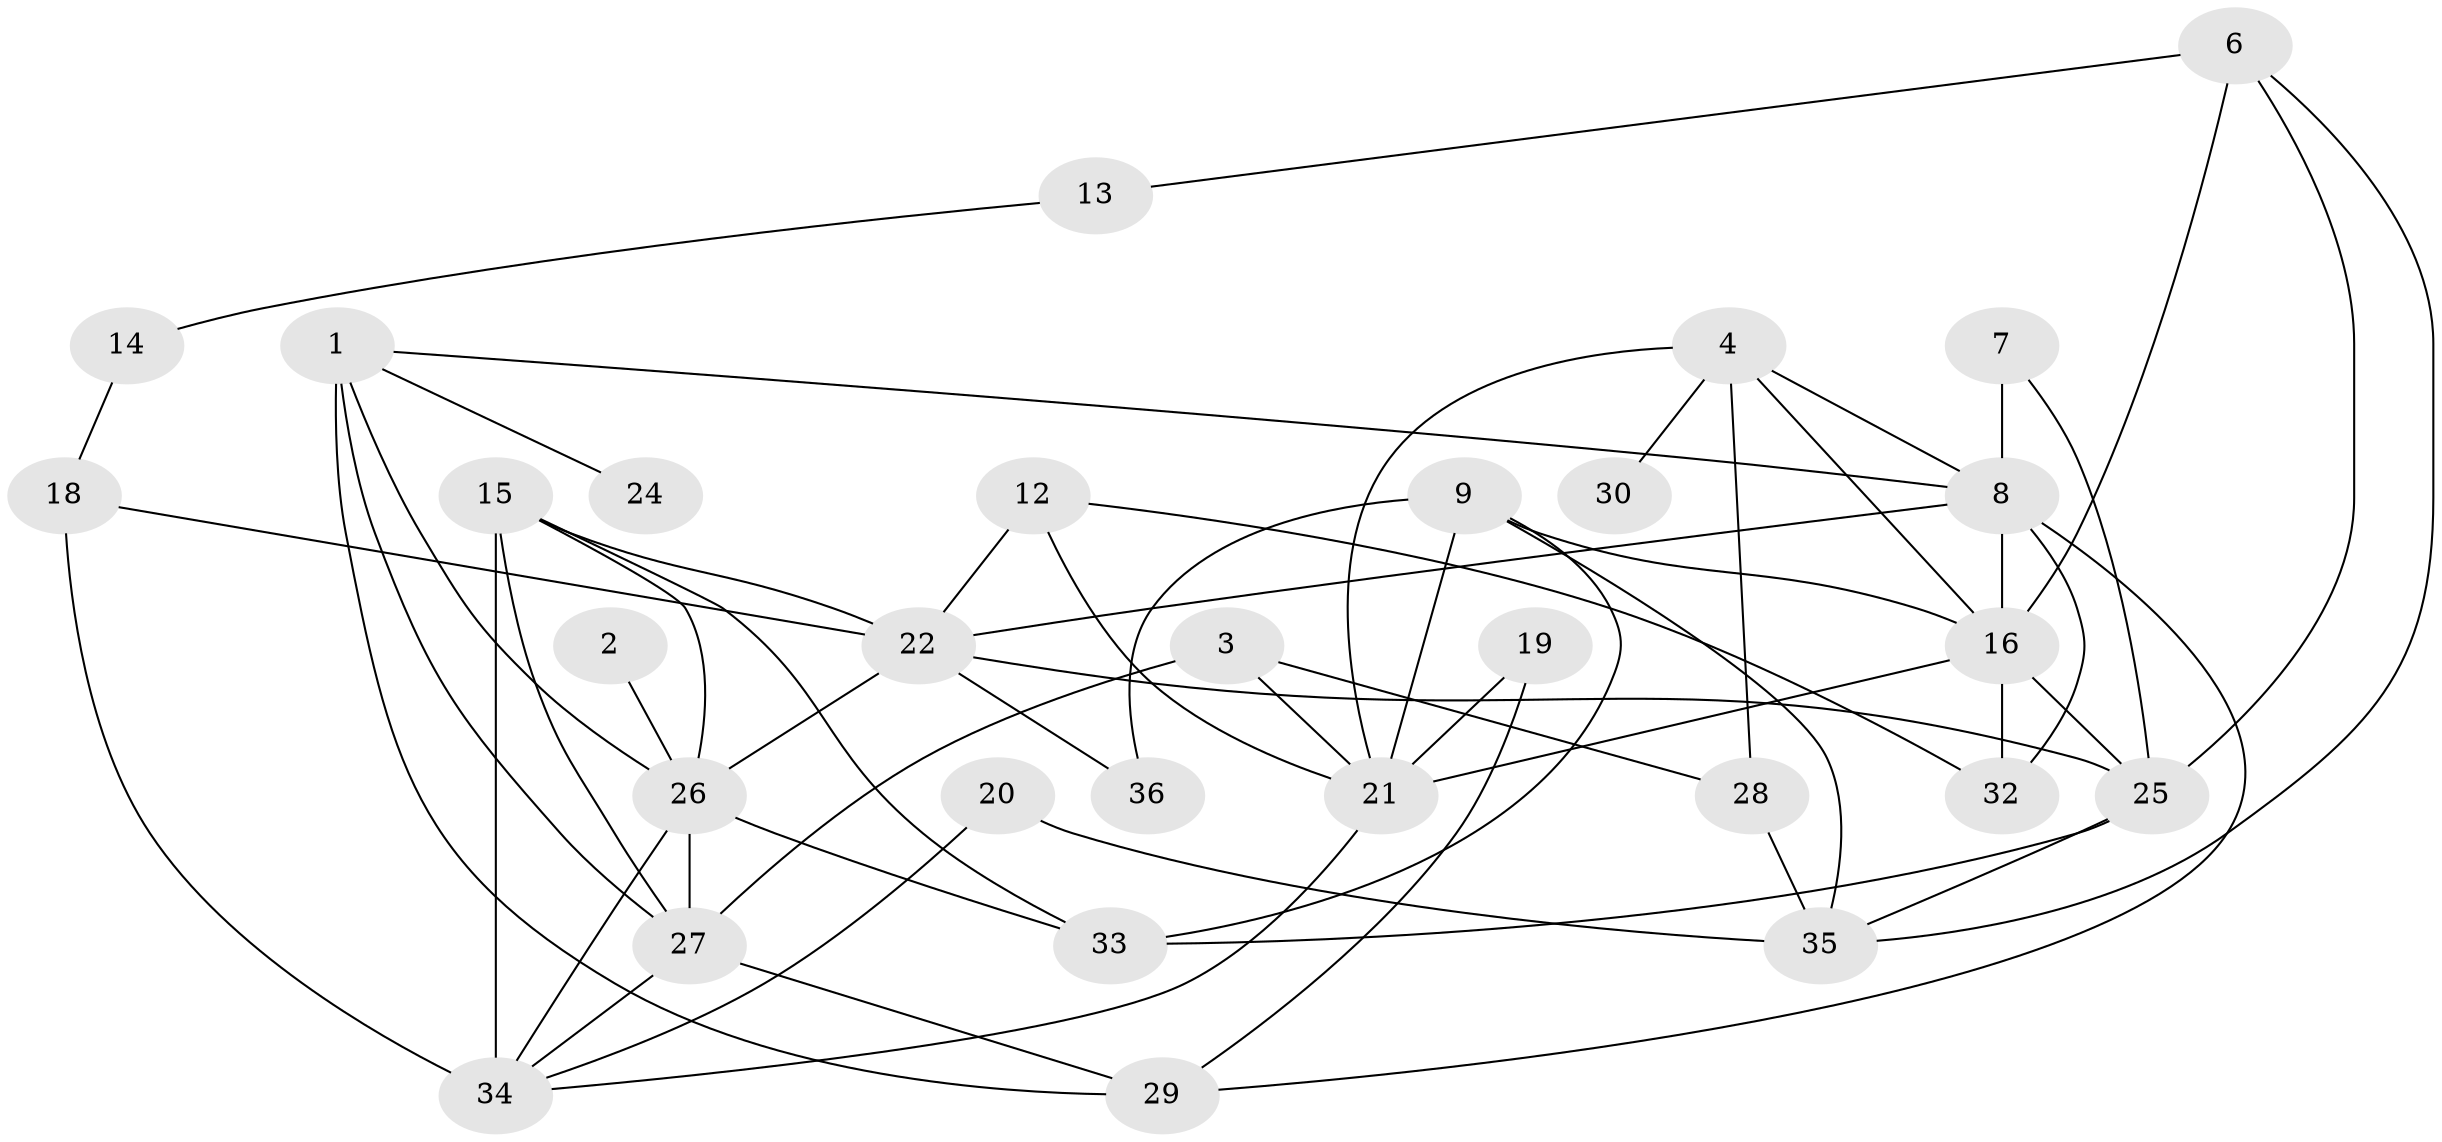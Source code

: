 // original degree distribution, {4: 0.11267605633802817, 5: 0.09859154929577464, 3: 0.29577464788732394, 2: 0.14084507042253522, 1: 0.15492957746478872, 6: 0.07042253521126761, 7: 0.04225352112676056, 0: 0.08450704225352113}
// Generated by graph-tools (version 1.1) at 2025/00/03/09/25 03:00:49]
// undirected, 30 vertices, 60 edges
graph export_dot {
graph [start="1"]
  node [color=gray90,style=filled];
  1;
  2;
  3;
  4;
  6;
  7;
  8;
  9;
  12;
  13;
  14;
  15;
  16;
  18;
  19;
  20;
  21;
  22;
  24;
  25;
  26;
  27;
  28;
  29;
  30;
  32;
  33;
  34;
  35;
  36;
  1 -- 8 [weight=1.0];
  1 -- 24 [weight=1.0];
  1 -- 26 [weight=1.0];
  1 -- 27 [weight=1.0];
  1 -- 29 [weight=1.0];
  2 -- 26 [weight=1.0];
  3 -- 21 [weight=1.0];
  3 -- 27 [weight=1.0];
  3 -- 28 [weight=1.0];
  4 -- 8 [weight=1.0];
  4 -- 16 [weight=1.0];
  4 -- 21 [weight=1.0];
  4 -- 28 [weight=2.0];
  4 -- 30 [weight=2.0];
  6 -- 13 [weight=1.0];
  6 -- 16 [weight=2.0];
  6 -- 25 [weight=2.0];
  6 -- 35 [weight=1.0];
  7 -- 8 [weight=1.0];
  7 -- 25 [weight=1.0];
  8 -- 16 [weight=1.0];
  8 -- 22 [weight=1.0];
  8 -- 29 [weight=1.0];
  8 -- 32 [weight=2.0];
  9 -- 16 [weight=1.0];
  9 -- 21 [weight=1.0];
  9 -- 33 [weight=1.0];
  9 -- 35 [weight=1.0];
  9 -- 36 [weight=1.0];
  12 -- 21 [weight=1.0];
  12 -- 22 [weight=1.0];
  12 -- 32 [weight=1.0];
  13 -- 14 [weight=1.0];
  14 -- 18 [weight=1.0];
  15 -- 22 [weight=1.0];
  15 -- 26 [weight=1.0];
  15 -- 27 [weight=1.0];
  15 -- 33 [weight=1.0];
  15 -- 34 [weight=2.0];
  16 -- 21 [weight=1.0];
  16 -- 25 [weight=2.0];
  16 -- 32 [weight=1.0];
  18 -- 22 [weight=1.0];
  18 -- 34 [weight=1.0];
  19 -- 21 [weight=2.0];
  19 -- 29 [weight=1.0];
  20 -- 34 [weight=1.0];
  20 -- 35 [weight=1.0];
  21 -- 34 [weight=1.0];
  22 -- 25 [weight=1.0];
  22 -- 26 [weight=2.0];
  22 -- 36 [weight=1.0];
  25 -- 33 [weight=1.0];
  25 -- 35 [weight=1.0];
  26 -- 27 [weight=1.0];
  26 -- 33 [weight=1.0];
  26 -- 34 [weight=1.0];
  27 -- 29 [weight=1.0];
  27 -- 34 [weight=1.0];
  28 -- 35 [weight=2.0];
}
